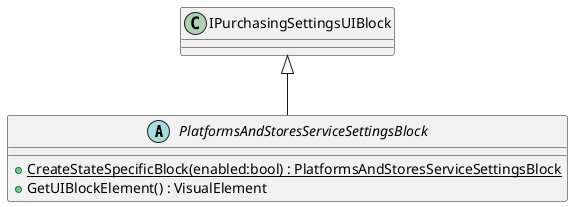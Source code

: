 @startuml
abstract class PlatformsAndStoresServiceSettingsBlock {
    + {static} CreateStateSpecificBlock(enabled:bool) : PlatformsAndStoresServiceSettingsBlock
    + GetUIBlockElement() : VisualElement
}
IPurchasingSettingsUIBlock <|-- PlatformsAndStoresServiceSettingsBlock
@enduml
